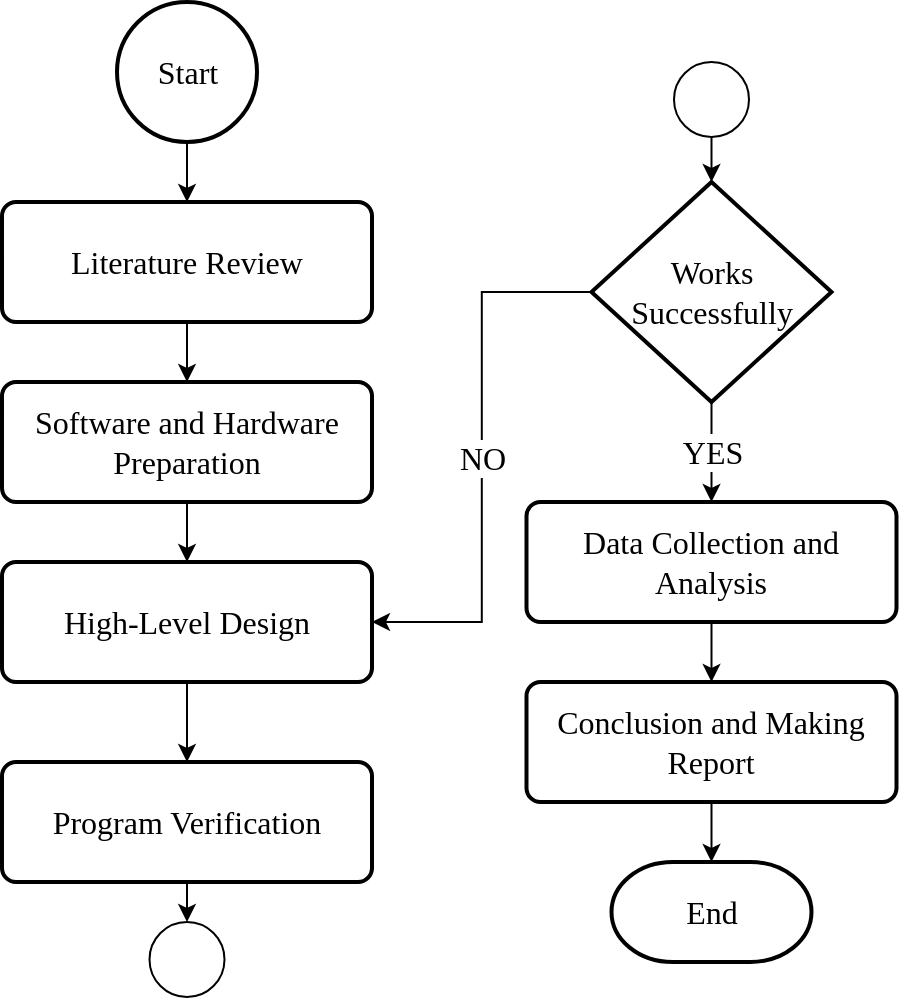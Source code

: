 <mxfile version="27.1.6">
  <diagram name="Page-1" id="QtWLcJ3j0iUQaFtoT30D">
    <mxGraphModel dx="1261" dy="813" grid="1" gridSize="10" guides="1" tooltips="1" connect="1" arrows="1" fold="1" page="1" pageScale="1" pageWidth="827" pageHeight="1169" math="0" shadow="0">
      <root>
        <mxCell id="0" />
        <mxCell id="1" parent="0" />
        <mxCell id="vEz5Iz9t6w_KnctAjCwy-11" style="edgeStyle=orthogonalEdgeStyle;rounded=0;orthogonalLoop=1;jettySize=auto;html=1;exitX=0.5;exitY=1;exitDx=0;exitDy=0;exitPerimeter=0;entryX=0.5;entryY=0;entryDx=0;entryDy=0;fontFamily=Times New Roman;fontSize=16;" edge="1" parent="1" source="vEz5Iz9t6w_KnctAjCwy-1" target="vEz5Iz9t6w_KnctAjCwy-2">
          <mxGeometry relative="1" as="geometry" />
        </mxCell>
        <mxCell id="vEz5Iz9t6w_KnctAjCwy-1" value="Start" style="strokeWidth=2;html=1;shape=mxgraph.flowchart.start_2;whiteSpace=wrap;fontFamily=Times New Roman;fontSize=16;" vertex="1" parent="1">
          <mxGeometry x="97.5" y="50" width="70" height="70" as="geometry" />
        </mxCell>
        <mxCell id="vEz5Iz9t6w_KnctAjCwy-12" style="edgeStyle=orthogonalEdgeStyle;rounded=0;orthogonalLoop=1;jettySize=auto;html=1;exitX=0.5;exitY=1;exitDx=0;exitDy=0;entryX=0.5;entryY=0;entryDx=0;entryDy=0;fontFamily=Times New Roman;fontSize=16;" edge="1" parent="1" source="vEz5Iz9t6w_KnctAjCwy-2" target="vEz5Iz9t6w_KnctAjCwy-3">
          <mxGeometry relative="1" as="geometry" />
        </mxCell>
        <mxCell id="vEz5Iz9t6w_KnctAjCwy-2" value="Literature Review" style="rounded=1;whiteSpace=wrap;html=1;absoluteArcSize=1;arcSize=14;strokeWidth=2;fontFamily=Times New Roman;fontSize=16;" vertex="1" parent="1">
          <mxGeometry x="40" y="150" width="185" height="60" as="geometry" />
        </mxCell>
        <mxCell id="vEz5Iz9t6w_KnctAjCwy-13" style="edgeStyle=orthogonalEdgeStyle;rounded=0;orthogonalLoop=1;jettySize=auto;html=1;exitX=0.5;exitY=1;exitDx=0;exitDy=0;entryX=0.5;entryY=0;entryDx=0;entryDy=0;fontFamily=Times New Roman;fontSize=16;" edge="1" parent="1" source="vEz5Iz9t6w_KnctAjCwy-3" target="vEz5Iz9t6w_KnctAjCwy-4">
          <mxGeometry relative="1" as="geometry" />
        </mxCell>
        <mxCell id="vEz5Iz9t6w_KnctAjCwy-3" value="Software and Hardware Preparation" style="rounded=1;whiteSpace=wrap;html=1;absoluteArcSize=1;arcSize=14;strokeWidth=2;fontFamily=Times New Roman;fontSize=16;" vertex="1" parent="1">
          <mxGeometry x="40" y="240" width="185" height="60" as="geometry" />
        </mxCell>
        <mxCell id="vEz5Iz9t6w_KnctAjCwy-14" style="edgeStyle=orthogonalEdgeStyle;rounded=0;orthogonalLoop=1;jettySize=auto;html=1;exitX=0.5;exitY=1;exitDx=0;exitDy=0;entryX=0.5;entryY=0;entryDx=0;entryDy=0;fontFamily=Times New Roman;fontSize=16;" edge="1" parent="1" source="vEz5Iz9t6w_KnctAjCwy-4" target="vEz5Iz9t6w_KnctAjCwy-5">
          <mxGeometry relative="1" as="geometry" />
        </mxCell>
        <mxCell id="vEz5Iz9t6w_KnctAjCwy-4" value="High-Level Design" style="rounded=1;whiteSpace=wrap;html=1;absoluteArcSize=1;arcSize=14;strokeWidth=2;fontFamily=Times New Roman;fontSize=16;" vertex="1" parent="1">
          <mxGeometry x="40" y="330" width="185" height="60" as="geometry" />
        </mxCell>
        <mxCell id="vEz5Iz9t6w_KnctAjCwy-5" value="Program Verification" style="rounded=1;whiteSpace=wrap;html=1;absoluteArcSize=1;arcSize=14;strokeWidth=2;fontFamily=Times New Roman;fontSize=16;" vertex="1" parent="1">
          <mxGeometry x="40" y="430" width="185" height="60" as="geometry" />
        </mxCell>
        <mxCell id="vEz5Iz9t6w_KnctAjCwy-19" value="NO" style="edgeStyle=orthogonalEdgeStyle;rounded=0;orthogonalLoop=1;jettySize=auto;html=1;exitX=0;exitY=0.5;exitDx=0;exitDy=0;exitPerimeter=0;entryX=1;entryY=0.5;entryDx=0;entryDy=0;fontFamily=Times New Roman;fontSize=16;" edge="1" parent="1" source="vEz5Iz9t6w_KnctAjCwy-6" target="vEz5Iz9t6w_KnctAjCwy-4">
          <mxGeometry relative="1" as="geometry" />
        </mxCell>
        <mxCell id="vEz5Iz9t6w_KnctAjCwy-20" value="YES" style="edgeStyle=orthogonalEdgeStyle;rounded=0;orthogonalLoop=1;jettySize=auto;html=1;exitX=0.5;exitY=1;exitDx=0;exitDy=0;exitPerimeter=0;entryX=0.5;entryY=0;entryDx=0;entryDy=0;fontFamily=Times New Roman;fontSize=16;" edge="1" parent="1" source="vEz5Iz9t6w_KnctAjCwy-6" target="vEz5Iz9t6w_KnctAjCwy-7">
          <mxGeometry relative="1" as="geometry" />
        </mxCell>
        <mxCell id="vEz5Iz9t6w_KnctAjCwy-6" value="Works Successfully" style="strokeWidth=2;html=1;shape=mxgraph.flowchart.decision;whiteSpace=wrap;fontFamily=Times New Roman;fontSize=16;" vertex="1" parent="1">
          <mxGeometry x="334.75" y="140" width="120" height="110" as="geometry" />
        </mxCell>
        <mxCell id="vEz5Iz9t6w_KnctAjCwy-21" style="edgeStyle=orthogonalEdgeStyle;rounded=0;orthogonalLoop=1;jettySize=auto;html=1;exitX=0.5;exitY=1;exitDx=0;exitDy=0;entryX=0.5;entryY=0;entryDx=0;entryDy=0;fontFamily=Times New Roman;fontSize=16;" edge="1" parent="1" source="vEz5Iz9t6w_KnctAjCwy-7" target="vEz5Iz9t6w_KnctAjCwy-8">
          <mxGeometry relative="1" as="geometry" />
        </mxCell>
        <mxCell id="vEz5Iz9t6w_KnctAjCwy-7" value="Data Collection and Analysis" style="rounded=1;whiteSpace=wrap;html=1;absoluteArcSize=1;arcSize=14;strokeWidth=2;fontFamily=Times New Roman;fontSize=16;" vertex="1" parent="1">
          <mxGeometry x="302.25" y="300" width="185" height="60" as="geometry" />
        </mxCell>
        <mxCell id="vEz5Iz9t6w_KnctAjCwy-8" value="Conclusion and Making Report" style="rounded=1;whiteSpace=wrap;html=1;absoluteArcSize=1;arcSize=14;strokeWidth=2;fontFamily=Times New Roman;fontSize=16;" vertex="1" parent="1">
          <mxGeometry x="302.25" y="390" width="185" height="60" as="geometry" />
        </mxCell>
        <mxCell id="vEz5Iz9t6w_KnctAjCwy-10" value="End" style="strokeWidth=2;html=1;shape=mxgraph.flowchart.terminator;whiteSpace=wrap;fontFamily=Times New Roman;fontSize=16;" vertex="1" parent="1">
          <mxGeometry x="344.75" y="480" width="100" height="50" as="geometry" />
        </mxCell>
        <mxCell id="vEz5Iz9t6w_KnctAjCwy-15" value="" style="verticalLabelPosition=bottom;verticalAlign=top;html=1;shape=mxgraph.flowchart.on-page_reference;fontFamily=Times New Roman;fontSize=16;" vertex="1" parent="1">
          <mxGeometry x="113.75" y="510" width="37.5" height="37.5" as="geometry" />
        </mxCell>
        <mxCell id="vEz5Iz9t6w_KnctAjCwy-16" style="edgeStyle=orthogonalEdgeStyle;rounded=0;orthogonalLoop=1;jettySize=auto;html=1;exitX=0.5;exitY=1;exitDx=0;exitDy=0;entryX=0.5;entryY=0;entryDx=0;entryDy=0;entryPerimeter=0;fontFamily=Times New Roman;fontSize=16;" edge="1" parent="1" source="vEz5Iz9t6w_KnctAjCwy-5" target="vEz5Iz9t6w_KnctAjCwy-15">
          <mxGeometry relative="1" as="geometry" />
        </mxCell>
        <mxCell id="vEz5Iz9t6w_KnctAjCwy-17" value="" style="verticalLabelPosition=bottom;verticalAlign=top;html=1;shape=mxgraph.flowchart.on-page_reference;fontFamily=Times New Roman;fontSize=16;" vertex="1" parent="1">
          <mxGeometry x="376" y="80" width="37.5" height="37.5" as="geometry" />
        </mxCell>
        <mxCell id="vEz5Iz9t6w_KnctAjCwy-18" style="edgeStyle=orthogonalEdgeStyle;rounded=0;orthogonalLoop=1;jettySize=auto;html=1;exitX=0.5;exitY=1;exitDx=0;exitDy=0;exitPerimeter=0;entryX=0.5;entryY=0;entryDx=0;entryDy=0;entryPerimeter=0;fontFamily=Times New Roman;fontSize=16;" edge="1" parent="1" source="vEz5Iz9t6w_KnctAjCwy-17" target="vEz5Iz9t6w_KnctAjCwy-6">
          <mxGeometry relative="1" as="geometry" />
        </mxCell>
        <mxCell id="vEz5Iz9t6w_KnctAjCwy-22" style="edgeStyle=orthogonalEdgeStyle;rounded=0;orthogonalLoop=1;jettySize=auto;html=1;exitX=0.5;exitY=1;exitDx=0;exitDy=0;entryX=0.5;entryY=0;entryDx=0;entryDy=0;entryPerimeter=0;fontFamily=Times New Roman;fontSize=16;" edge="1" parent="1" source="vEz5Iz9t6w_KnctAjCwy-8" target="vEz5Iz9t6w_KnctAjCwy-10">
          <mxGeometry relative="1" as="geometry" />
        </mxCell>
      </root>
    </mxGraphModel>
  </diagram>
</mxfile>
